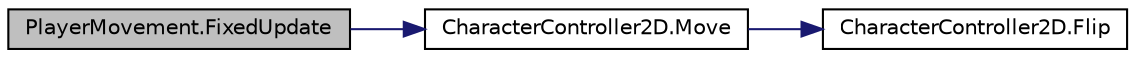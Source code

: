 digraph "PlayerMovement.FixedUpdate"
{
  edge [fontname="Helvetica",fontsize="10",labelfontname="Helvetica",labelfontsize="10"];
  node [fontname="Helvetica",fontsize="10",shape=record];
  rankdir="LR";
  Node13 [label="PlayerMovement.FixedUpdate",height=0.2,width=0.4,color="black", fillcolor="grey75", style="filled", fontcolor="black"];
  Node13 -> Node14 [color="midnightblue",fontsize="10",style="solid",fontname="Helvetica"];
  Node14 [label="CharacterController2D.Move",height=0.2,width=0.4,color="black", fillcolor="white", style="filled",URL="$class_character_controller2_d.html#adb306cb0500ac53701aaba76f5731b1a"];
  Node14 -> Node15 [color="midnightblue",fontsize="10",style="solid",fontname="Helvetica"];
  Node15 [label="CharacterController2D.Flip",height=0.2,width=0.4,color="black", fillcolor="white", style="filled",URL="$class_character_controller2_d.html#acfb0e38a2b262dfe753e47ae9d4f336b"];
}
